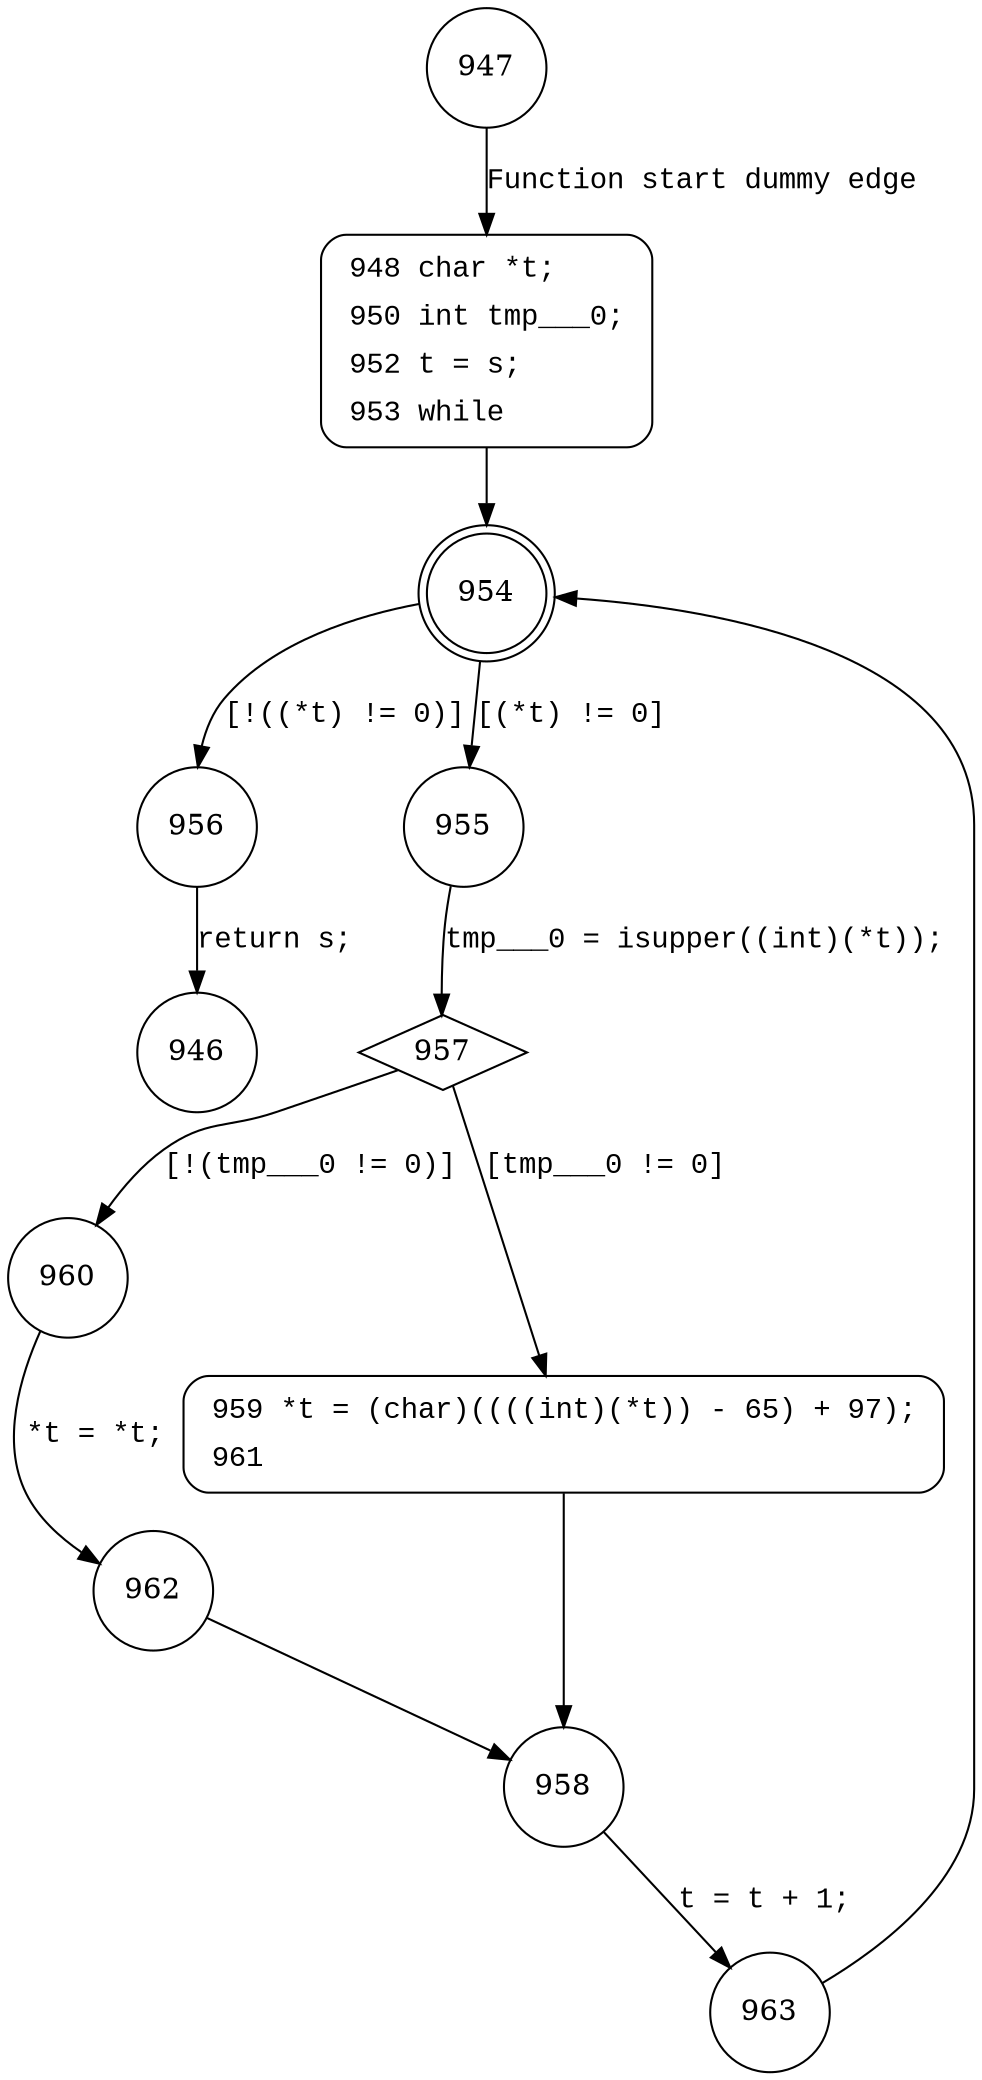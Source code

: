 digraph strlwr {
947 [shape="circle"]
948 [shape="circle"]
954 [shape="doublecircle"]
956 [shape="circle"]
955 [shape="circle"]
957 [shape="diamond"]
960 [shape="circle"]
959 [shape="circle"]
958 [shape="circle"]
963 [shape="circle"]
962 [shape="circle"]
946 [shape="circle"]
948 [style="filled,bold" penwidth="1" fillcolor="white" fontname="Courier New" shape="Mrecord" label=<<table border="0" cellborder="0" cellpadding="3" bgcolor="white"><tr><td align="right">948</td><td align="left">char *t;</td></tr><tr><td align="right">950</td><td align="left">int tmp___0;</td></tr><tr><td align="right">952</td><td align="left">t = s;</td></tr><tr><td align="right">953</td><td align="left">while</td></tr></table>>]
948 -> 954[label=""]
959 [style="filled,bold" penwidth="1" fillcolor="white" fontname="Courier New" shape="Mrecord" label=<<table border="0" cellborder="0" cellpadding="3" bgcolor="white"><tr><td align="right">959</td><td align="left">*t = (char)((((int)(*t)) - 65) + 97);</td></tr><tr><td align="right">961</td><td align="left"></td></tr></table>>]
959 -> 958[label=""]
947 -> 948 [label="Function start dummy edge" fontname="Courier New"]
954 -> 956 [label="[!((*t) != 0)]" fontname="Courier New"]
954 -> 955 [label="[(*t) != 0]" fontname="Courier New"]
957 -> 960 [label="[!(tmp___0 != 0)]" fontname="Courier New"]
957 -> 959 [label="[tmp___0 != 0]" fontname="Courier New"]
958 -> 963 [label="t = t + 1;" fontname="Courier New"]
960 -> 962 [label="*t = *t;" fontname="Courier New"]
956 -> 946 [label="return s;" fontname="Courier New"]
955 -> 957 [label="tmp___0 = isupper((int)(*t));" fontname="Courier New"]
963 -> 954 [label="" fontname="Courier New"]
962 -> 958 [label="" fontname="Courier New"]
}